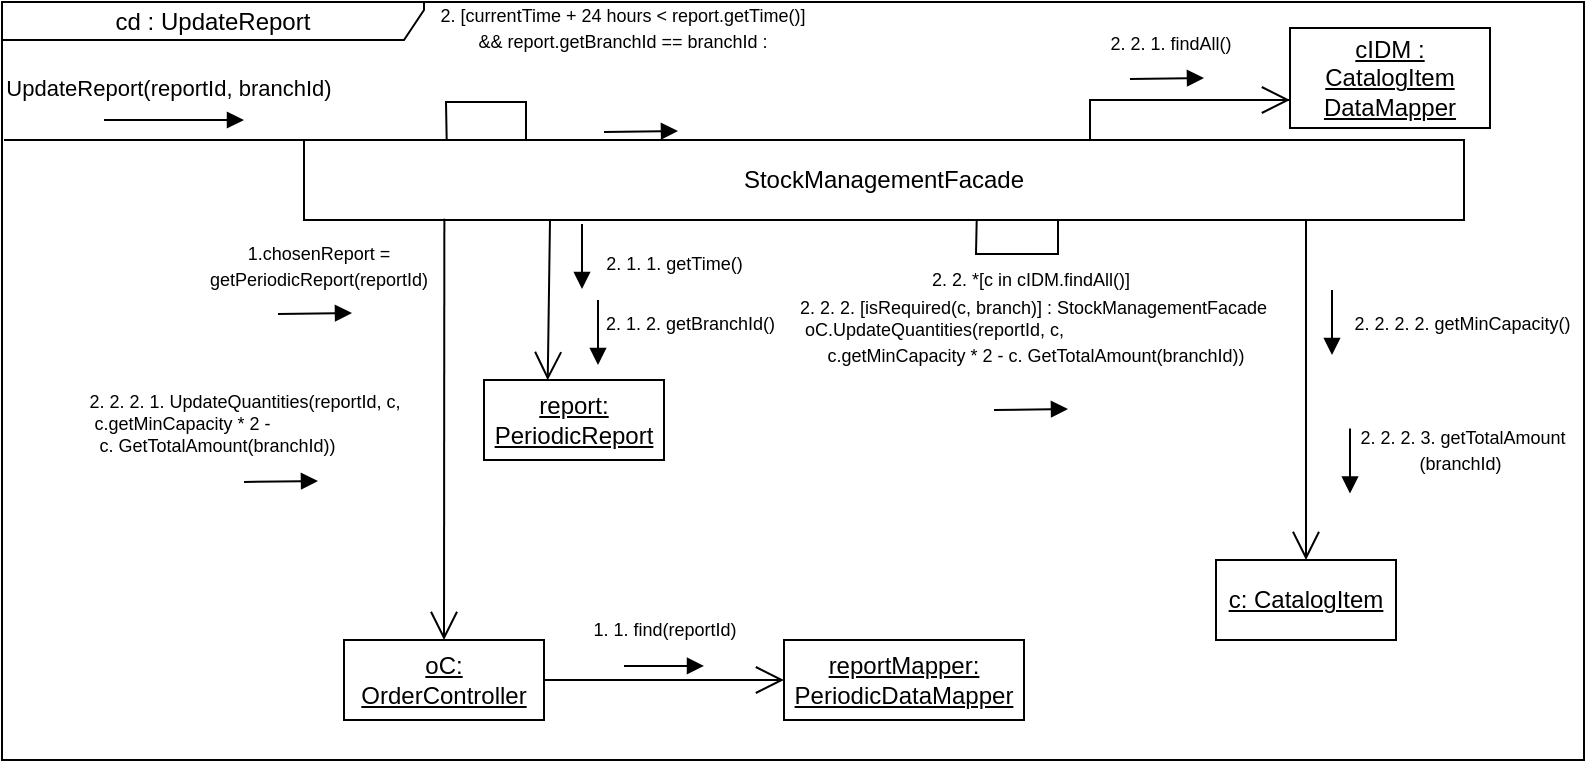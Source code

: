 <mxfile version="21.2.7" type="onedrive">
  <diagram name="Page-1" id="2YBvvXClWsGukQMizWep">
    <mxGraphModel grid="1" page="1" gridSize="10" guides="1" tooltips="1" connect="1" arrows="1" fold="1" pageScale="1" pageWidth="850" pageHeight="1100" math="0" shadow="0">
      <root>
        <mxCell id="0" />
        <mxCell id="1" parent="0" />
        <mxCell id="m_iCl06OlJc2akQUHsXY-3" value="&lt;font style=&quot;font-size: 9px;&quot;&gt;2. [currentTime + 24 hours &amp;lt; report.getTime()]&lt;br&gt;&amp;amp;&amp;amp; report.getBranchId == branchId :&lt;br&gt;&lt;br&gt;&lt;br&gt;&lt;/font&gt;" style="html=1;verticalAlign=bottom;endArrow=block;edgeStyle=elbowEdgeStyle;elbow=vertical;curved=0;rounded=0;" edge="1" parent="1">
          <mxGeometry x="-0.497" y="10" width="80" relative="1" as="geometry">
            <mxPoint x="310" y="76" as="sourcePoint" />
            <mxPoint x="347" y="75" as="targetPoint" />
            <mxPoint as="offset" />
          </mxGeometry>
        </mxCell>
        <mxCell id="vbn1vjWYSr6YsiNQEqlZ-1" value="cd : UpdateReport" style="shape=umlFrame;whiteSpace=wrap;html=1;pointerEvents=0;width=211;height=19;" vertex="1" parent="1">
          <mxGeometry x="9" y="11" width="791" height="379" as="geometry" />
        </mxCell>
        <mxCell id="vbn1vjWYSr6YsiNQEqlZ-34" style="edgeStyle=none;rounded=0;orthogonalLoop=1;jettySize=auto;html=1;endArrow=none;endFill=0;entryX=0;entryY=0;entryDx=0;entryDy=0;" edge="1" parent="1" target="vbn1vjWYSr6YsiNQEqlZ-33">
          <mxGeometry relative="1" as="geometry">
            <mxPoint x="10" y="80" as="sourcePoint" />
          </mxGeometry>
        </mxCell>
        <mxCell id="vbn1vjWYSr6YsiNQEqlZ-33" value="StockManagementFacade" style="html=1;whiteSpace=wrap;" vertex="1" parent="1">
          <mxGeometry x="160" y="80" width="580" height="40" as="geometry" />
        </mxCell>
        <mxCell id="vbn1vjWYSr6YsiNQEqlZ-38" value="UpdateReport(reportId, branchId)" style="html=1;verticalAlign=bottom;endArrow=block;edgeStyle=orthogonalEdgeStyle;elbow=vertical;strokeColor=default;curved=1;shadow=0;" edge="1" parent="1">
          <mxGeometry x="-0.086" y="7" width="80" relative="1" as="geometry">
            <mxPoint x="60" y="70" as="sourcePoint" />
            <mxPoint x="130" y="70" as="targetPoint" />
            <mxPoint as="offset" />
          </mxGeometry>
        </mxCell>
        <mxCell id="z478cym8GJyaMH4K4kqJ-1" value="&lt;u&gt;report: PeriodicReport&lt;/u&gt;" style="html=1;whiteSpace=wrap;" vertex="1" parent="1">
          <mxGeometry x="250" y="200" width="90" height="40" as="geometry" />
        </mxCell>
        <mxCell id="z478cym8GJyaMH4K4kqJ-4" value="&lt;font style=&quot;font-size: 9px;&quot;&gt;2. 1. 1. getTime()&amp;nbsp;&lt;br&gt;&lt;/font&gt;" style="html=1;verticalAlign=bottom;endArrow=block;edgeStyle=elbowEdgeStyle;elbow=vertical;curved=0;rounded=0;" edge="1" parent="1">
          <mxGeometry x="0.724" y="47" width="80" relative="1" as="geometry">
            <mxPoint x="299" y="121.998" as="sourcePoint" />
            <mxPoint x="299" y="154.48" as="targetPoint" />
            <mxPoint as="offset" />
          </mxGeometry>
        </mxCell>
        <mxCell id="m_iCl06OlJc2akQUHsXY-2" value="" style="endArrow=none;html=1;rounded=0;entryX=0.123;entryY=-0.056;entryDx=0;entryDy=0;entryPerimeter=0;" edge="1" parent="1">
          <mxGeometry width="50" height="50" relative="1" as="geometry">
            <mxPoint x="271" y="80" as="sourcePoint" />
            <mxPoint x="231.34" y="79.76" as="targetPoint" />
            <Array as="points">
              <mxPoint x="271" y="61" />
              <mxPoint x="231" y="61" />
            </Array>
          </mxGeometry>
        </mxCell>
        <mxCell id="8G-E6wzWxCewRk8mLfWR-1" value="" style="endArrow=open;endFill=1;endSize=12;html=1;rounded=0;exitX=0.75;exitY=1;exitDx=0;exitDy=0;entryX=0.354;entryY=0.002;entryDx=0;entryDy=0;entryPerimeter=0;" edge="1" parent="1" target="z478cym8GJyaMH4K4kqJ-1">
          <mxGeometry width="160" relative="1" as="geometry">
            <mxPoint x="283" y="120" as="sourcePoint" />
            <mxPoint x="-164.11" y="392.56" as="targetPoint" />
          </mxGeometry>
        </mxCell>
        <mxCell id="3rvT58J0jZs1Ptb6OhYk-1" value="&lt;u&gt;oC: OrderController&lt;/u&gt;" style="html=1;whiteSpace=wrap;" vertex="1" parent="1">
          <mxGeometry x="180" y="330" width="100" height="40" as="geometry" />
        </mxCell>
        <mxCell id="3rvT58J0jZs1Ptb6OhYk-2" value="" style="endArrow=open;endFill=1;endSize=12;html=1;rounded=0;exitX=0.121;exitY=0.983;exitDx=0;exitDy=0;exitPerimeter=0;entryX=0.5;entryY=0;entryDx=0;entryDy=0;" edge="1" parent="1" source="vbn1vjWYSr6YsiNQEqlZ-33" target="3rvT58J0jZs1Ptb6OhYk-1">
          <mxGeometry width="160" relative="1" as="geometry">
            <mxPoint x="221" y="120" as="sourcePoint" />
            <mxPoint x="221.13" y="220" as="targetPoint" />
          </mxGeometry>
        </mxCell>
        <mxCell id="79wz5VAu5lONnOsswYYL-2" value="&lt;u&gt;reportMapper: PeriodicDataMapper&lt;/u&gt;" style="html=1;whiteSpace=wrap;" vertex="1" parent="1">
          <mxGeometry x="400" y="330" width="120" height="40" as="geometry" />
        </mxCell>
        <mxCell id="79wz5VAu5lONnOsswYYL-3" value="" style="endArrow=open;endFill=1;endSize=12;html=1;rounded=0;exitX=1;exitY=0.5;exitDx=0;exitDy=0;exitPerimeter=0;entryX=0;entryY=0.5;entryDx=0;entryDy=0;" edge="1" parent="1" source="3rvT58J0jZs1Ptb6OhYk-1" target="79wz5VAu5lONnOsswYYL-2">
          <mxGeometry width="160" relative="1" as="geometry">
            <mxPoint x="370" y="170" as="sourcePoint" />
            <mxPoint x="400" y="340" as="targetPoint" />
          </mxGeometry>
        </mxCell>
        <mxCell id="79wz5VAu5lONnOsswYYL-6" value="&lt;font style=&quot;font-size: 9px;&quot;&gt;1.chosenReport =&lt;br&gt;getPeriodicReport(reportId)&lt;br&gt;&lt;/font&gt;" style="html=1;verticalAlign=bottom;endArrow=block;edgeStyle=elbowEdgeStyle;elbow=vertical;curved=0;rounded=0;" edge="1" parent="1">
          <mxGeometry x="0.053" y="9" width="80" relative="1" as="geometry">
            <mxPoint x="147" y="167" as="sourcePoint" />
            <mxPoint x="184" y="166" as="targetPoint" />
            <mxPoint as="offset" />
          </mxGeometry>
        </mxCell>
        <mxCell id="79wz5VAu5lONnOsswYYL-10" value="&lt;u&gt;cIDM : CatalogItem&lt;br&gt;DataMapper&lt;br&gt;&lt;/u&gt;" style="html=1;whiteSpace=wrap;" vertex="1" parent="1">
          <mxGeometry x="653" y="24" width="100" height="50" as="geometry" />
        </mxCell>
        <mxCell id="79wz5VAu5lONnOsswYYL-11" value="" style="endArrow=open;endFill=1;endSize=12;html=1;rounded=0;exitX=0.5;exitY=0;exitDx=0;exitDy=0;" edge="1" parent="1">
          <mxGeometry width="160" relative="1" as="geometry">
            <mxPoint x="553" y="80" as="sourcePoint" />
            <mxPoint x="653" y="60" as="targetPoint" />
            <Array as="points">
              <mxPoint x="553" y="60" />
              <mxPoint x="653" y="60" />
              <mxPoint x="603" y="60" />
            </Array>
          </mxGeometry>
        </mxCell>
        <mxCell id="79wz5VAu5lONnOsswYYL-12" value="&lt;font style=&quot;font-size: 9px;&quot;&gt;1. 1. find(reportId)&lt;br&gt;&lt;/font&gt;" style="html=1;verticalAlign=bottom;endArrow=block;edgeStyle=elbowEdgeStyle;elbow=vertical;curved=0;rounded=0;" edge="1" parent="1">
          <mxGeometry y="10" width="80" relative="1" as="geometry">
            <mxPoint x="320" y="342.97" as="sourcePoint" />
            <mxPoint x="360" y="342.97" as="targetPoint" />
            <mxPoint as="offset" />
            <Array as="points">
              <mxPoint x="350" y="342.97" />
            </Array>
          </mxGeometry>
        </mxCell>
        <mxCell id="79wz5VAu5lONnOsswYYL-13" value="&lt;font style=&quot;font-size: 9px;&quot;&gt;2. 2. 1. findAll()&lt;br&gt;&lt;/font&gt;" style="html=1;verticalAlign=bottom;endArrow=block;edgeStyle=elbowEdgeStyle;elbow=vertical;curved=0;rounded=0;" edge="1" parent="1">
          <mxGeometry x="0.053" y="9" width="80" relative="1" as="geometry">
            <mxPoint x="573" y="49.5" as="sourcePoint" />
            <mxPoint x="610" y="48.5" as="targetPoint" />
            <mxPoint as="offset" />
          </mxGeometry>
        </mxCell>
        <mxCell id="79wz5VAu5lONnOsswYYL-14" value="&lt;font style=&quot;font-size: 9px;&quot;&gt;2. 1. 2. getBranchId()&amp;nbsp;&lt;br&gt;&lt;/font&gt;" style="html=1;verticalAlign=bottom;endArrow=block;edgeStyle=elbowEdgeStyle;elbow=vertical;curved=0;rounded=0;" edge="1" parent="1">
          <mxGeometry x="0.261" y="47" width="80" relative="1" as="geometry">
            <mxPoint x="307" y="159.998" as="sourcePoint" />
            <mxPoint x="307" y="192.48" as="targetPoint" />
            <mxPoint as="offset" />
          </mxGeometry>
        </mxCell>
        <mxCell id="79wz5VAu5lONnOsswYYL-18" value="&lt;font style=&quot;font-size: 9px;&quot;&gt;2. 2. *[c in cIDM.findAll()]&lt;br&gt;&amp;nbsp;2. 2. 2. [isRequired(c, branch)] : StockManagementFacade&lt;br&gt;&lt;div style=&quot;text-align: left;&quot;&gt;&lt;span style=&quot;white-space: pre;&quot;&gt;	&lt;/span&gt;&lt;span style=&quot;white-space: pre;&quot;&gt;	&lt;/span&gt;oC.UpdateQuantities(reportId, c,&lt;/div&gt;&lt;span style=&quot;white-space: pre;&quot;&gt;	&lt;/span&gt;&lt;span style=&quot;white-space: pre;&quot;&gt;	&lt;/span&gt;c.getMinCapacity * 2 - c. GetTotalAmount(branchId))&lt;br&gt;&lt;br&gt;&lt;/font&gt;" style="html=1;verticalAlign=bottom;endArrow=block;edgeStyle=elbowEdgeStyle;elbow=vertical;curved=0;rounded=0;" edge="1" parent="1">
          <mxGeometry x="-0.038" y="6" width="80" relative="1" as="geometry">
            <mxPoint x="505" y="215" as="sourcePoint" />
            <mxPoint x="542" y="214" as="targetPoint" />
            <mxPoint as="offset" />
          </mxGeometry>
        </mxCell>
        <mxCell id="79wz5VAu5lONnOsswYYL-19" value="" style="endArrow=none;html=1;rounded=0;entryX=0.292;entryY=1.069;entryDx=0;entryDy=0;entryPerimeter=0;exitX=0.65;exitY=0.991;exitDx=0;exitDy=0;exitPerimeter=0;" edge="1" parent="1" source="vbn1vjWYSr6YsiNQEqlZ-33">
          <mxGeometry width="50" height="50" relative="1" as="geometry">
            <mxPoint x="536.96" y="121.28" as="sourcePoint" />
            <mxPoint x="496.36" y="119.76" as="targetPoint" />
            <Array as="points">
              <mxPoint x="537" y="137" />
              <mxPoint x="517" y="137" />
              <mxPoint x="496" y="137" />
            </Array>
          </mxGeometry>
        </mxCell>
        <mxCell id="79wz5VAu5lONnOsswYYL-21" value="&lt;div style=&quot;text-align: left;&quot;&gt;&lt;span style=&quot;font-size: 9px;&quot;&gt;2. 2. 2. 1.&amp;nbsp;UpdateQuantities(reportId, c,&lt;/span&gt;&lt;/div&gt;&lt;font style=&quot;font-size: 9px;&quot;&gt;&lt;div style=&quot;text-align: left;&quot;&gt;&lt;span style=&quot;white-space: pre;&quot;&gt;	&lt;/span&gt;c.getMinCapacity * 2 -&amp;nbsp;&lt;/div&gt;&lt;div style=&quot;text-align: left;&quot;&gt;&lt;span style=&quot;white-space: pre;&quot;&gt;	&lt;/span&gt;&lt;span style=&quot;white-space: pre;&quot;&gt;	&lt;/span&gt;c. GetTotalAmount(branchId))&lt;/div&gt;&lt;/font&gt;" style="html=1;verticalAlign=bottom;endArrow=block;edgeStyle=elbowEdgeStyle;elbow=vertical;curved=0;rounded=0;" edge="1" parent="1">
          <mxGeometry x="-0.971" y="10" width="80" relative="1" as="geometry">
            <mxPoint x="130" y="251" as="sourcePoint" />
            <mxPoint x="167" y="250" as="targetPoint" />
            <mxPoint as="offset" />
          </mxGeometry>
        </mxCell>
        <mxCell id="79wz5VAu5lONnOsswYYL-22" value="&lt;u&gt;c: CatalogItem&lt;/u&gt;" style="html=1;whiteSpace=wrap;" vertex="1" parent="1">
          <mxGeometry x="616" y="290" width="90" height="40" as="geometry" />
        </mxCell>
        <mxCell id="79wz5VAu5lONnOsswYYL-23" value="&lt;font style=&quot;font-size: 9px;&quot;&gt;2. 2. 2. 2. getMinCapacity()&amp;nbsp;&lt;br&gt;&lt;/font&gt;" style="html=1;verticalAlign=bottom;endArrow=block;edgeStyle=elbowEdgeStyle;elbow=vertical;curved=0;rounded=0;" edge="1" parent="1">
          <mxGeometry x="0.539" y="66" width="80" relative="1" as="geometry">
            <mxPoint x="674" y="154.998" as="sourcePoint" />
            <mxPoint x="674" y="187.48" as="targetPoint" />
            <mxPoint as="offset" />
          </mxGeometry>
        </mxCell>
        <mxCell id="79wz5VAu5lONnOsswYYL-25" value="" style="endArrow=open;endFill=1;endSize=12;html=1;rounded=0;exitX=0.75;exitY=1;exitDx=0;exitDy=0;entryX=0.5;entryY=0;entryDx=0;entryDy=0;" edge="1" parent="1" target="79wz5VAu5lONnOsswYYL-22">
          <mxGeometry width="160" relative="1" as="geometry">
            <mxPoint x="661" y="120" as="sourcePoint" />
            <mxPoint x="213.89" y="392.56" as="targetPoint" />
          </mxGeometry>
        </mxCell>
        <mxCell id="79wz5VAu5lONnOsswYYL-26" value="&lt;font style=&quot;font-size: 9px;&quot;&gt;2. 2. 2. 3. getTotalAmount&lt;br&gt;(branchId)&amp;nbsp;&lt;br&gt;&lt;/font&gt;" style="html=1;verticalAlign=bottom;endArrow=block;edgeStyle=elbowEdgeStyle;elbow=vertical;curved=0;rounded=0;" edge="1" parent="1">
          <mxGeometry x="0.601" y="56" width="80" relative="1" as="geometry">
            <mxPoint x="683" y="224.258" as="sourcePoint" />
            <mxPoint x="683" y="256.74" as="targetPoint" />
            <mxPoint as="offset" />
          </mxGeometry>
        </mxCell>
      </root>
    </mxGraphModel>
  </diagram>
</mxfile>
